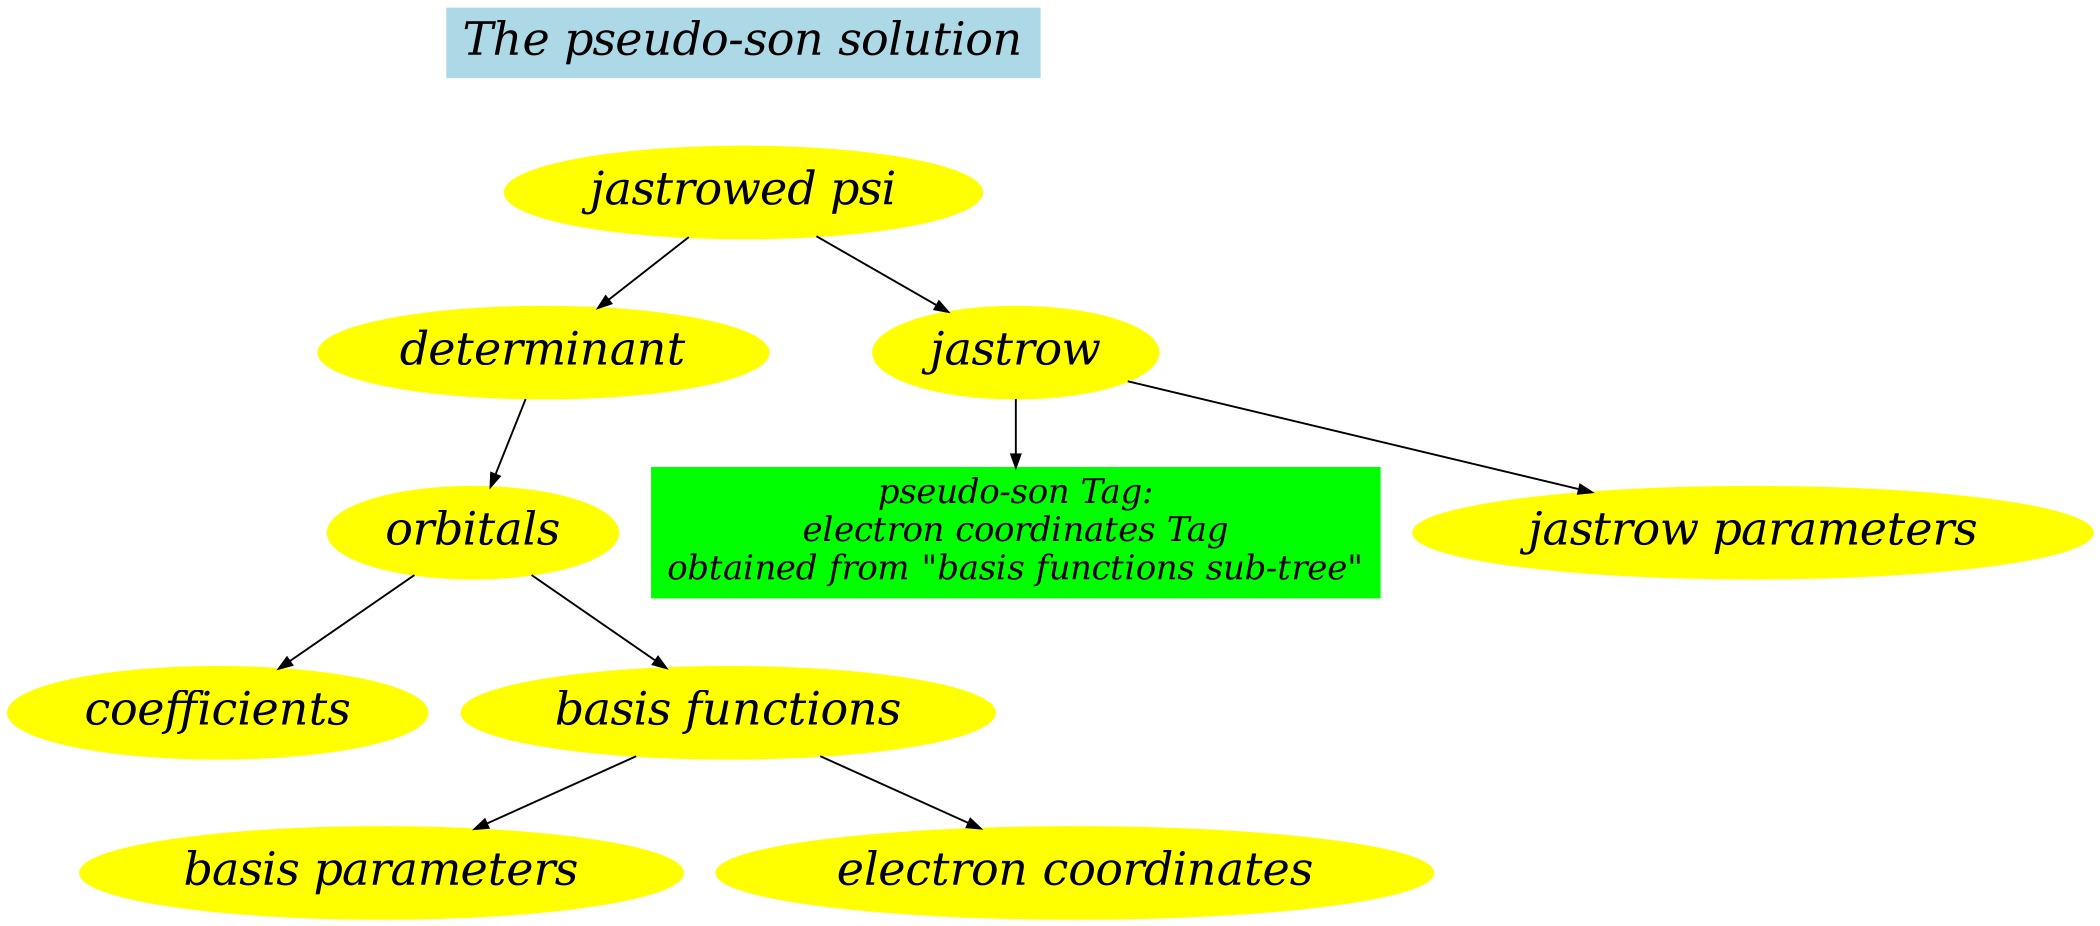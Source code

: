 	digraph jastrowed_psi_pseudo_son {
		size="14,14";
		node [
		     color=yellow, style=filled,
		     fontsize=24, fontname="Palatino-Italic",fontcolor=black
		     ];
		edge [
        	fontname = "Bitstream Vera Sans"
        	fontsize = 12
        	arrowsize="0.7"
		dir = "down"
	    ];
	    
	    "pseudo electron coordinates" [fontsize=18 label = "pseudo-son Tag:\nelectron coordinates Tag\nobtained from \"basis functions sub-tree\"" shape="record" color = green]

	    Title [label = "The pseudo-son solution" shape="record" color=lightblue, style=filled];

    		Title -> "jastrowed psi"  [style="invis"];

		"jastrowed psi" -> "determinant";
		"determinant" -> "orbitals";
		"orbitals" -> "coefficients";
		"orbitals" -> "basis functions";
		"basis functions" -> "basis parameters";
		"basis functions" -> "electron coordinates";

		"jastrowed psi" -> "jastrow";
		"jastrow" -> "jastrow parameters";
		"jastrow" -> "pseudo electron coordinates";
		}

